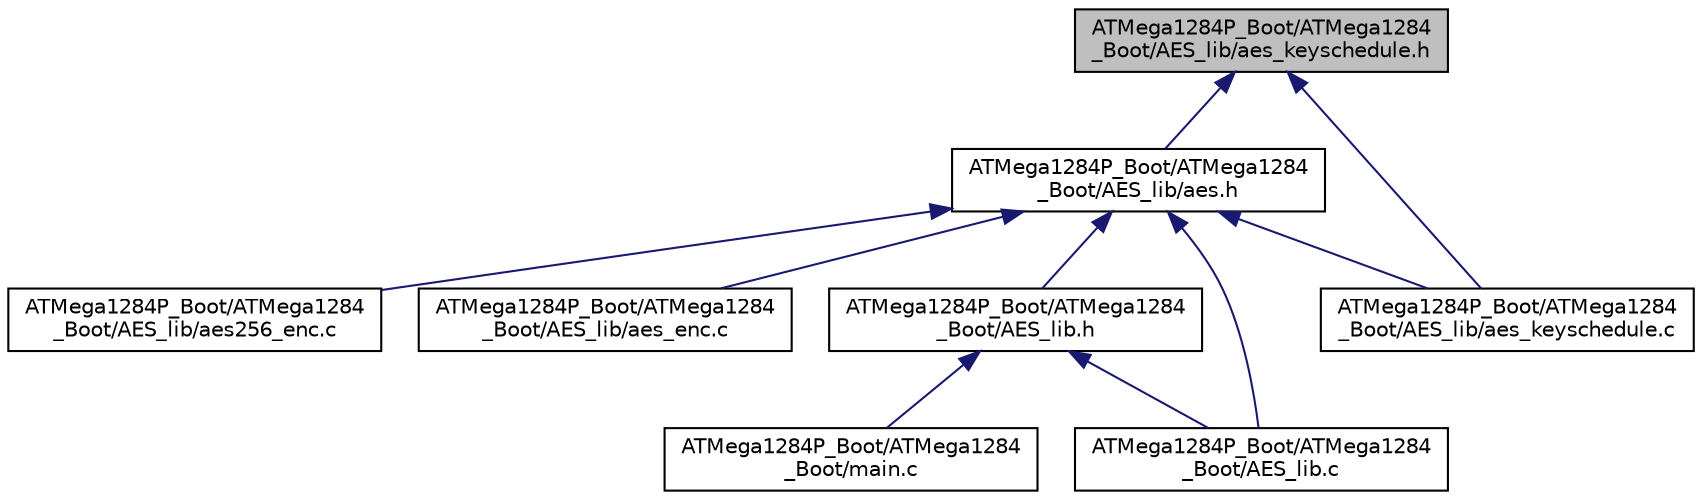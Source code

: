 digraph "ATMega1284P_Boot/ATMega1284_Boot/AES_lib/aes_keyschedule.h"
{
  edge [fontname="Helvetica",fontsize="10",labelfontname="Helvetica",labelfontsize="10"];
  node [fontname="Helvetica",fontsize="10",shape=record];
  Node3 [label="ATMega1284P_Boot/ATMega1284\l_Boot/AES_lib/aes_keyschedule.h",height=0.2,width=0.4,color="black", fillcolor="grey75", style="filled", fontcolor="black"];
  Node3 -> Node4 [dir="back",color="midnightblue",fontsize="10",style="solid"];
  Node4 [label="ATMega1284P_Boot/ATMega1284\l_Boot/AES_lib/aes.h",height=0.2,width=0.4,color="black", fillcolor="white", style="filled",URL="$_a_t_mega1284_p___boot_2_a_t_mega1284___boot_2_a_e_s__lib_2aes_8h.html"];
  Node4 -> Node5 [dir="back",color="midnightblue",fontsize="10",style="solid"];
  Node5 [label="ATMega1284P_Boot/ATMega1284\l_Boot/AES_lib/aes256_enc.c",height=0.2,width=0.4,color="black", fillcolor="white", style="filled",URL="$_a_t_mega1284_p___boot_2_a_t_mega1284___boot_2_a_e_s__lib_2aes256__enc_8c.html"];
  Node4 -> Node6 [dir="back",color="midnightblue",fontsize="10",style="solid"];
  Node6 [label="ATMega1284P_Boot/ATMega1284\l_Boot/AES_lib/aes_enc.c",height=0.2,width=0.4,color="black", fillcolor="white", style="filled",URL="$_a_t_mega1284_p___boot_2_a_t_mega1284___boot_2_a_e_s__lib_2aes__enc_8c.html"];
  Node4 -> Node7 [dir="back",color="midnightblue",fontsize="10",style="solid"];
  Node7 [label="ATMega1284P_Boot/ATMega1284\l_Boot/AES_lib/aes_keyschedule.c",height=0.2,width=0.4,color="black", fillcolor="white", style="filled",URL="$_a_t_mega1284_p___boot_2_a_t_mega1284___boot_2_a_e_s__lib_2aes__keyschedule_8c.html"];
  Node4 -> Node8 [dir="back",color="midnightblue",fontsize="10",style="solid"];
  Node8 [label="ATMega1284P_Boot/ATMega1284\l_Boot/AES_lib.h",height=0.2,width=0.4,color="black", fillcolor="white", style="filled",URL="$_a_t_mega1284_p___boot_2_a_t_mega1284___boot_2_a_e_s__lib_8h.html"];
  Node8 -> Node9 [dir="back",color="midnightblue",fontsize="10",style="solid"];
  Node9 [label="ATMega1284P_Boot/ATMega1284\l_Boot/AES_lib.c",height=0.2,width=0.4,color="black", fillcolor="white", style="filled",URL="$_a_t_mega1284_p___boot_2_a_t_mega1284___boot_2_a_e_s__lib_8c.html"];
  Node8 -> Node10 [dir="back",color="midnightblue",fontsize="10",style="solid"];
  Node10 [label="ATMega1284P_Boot/ATMega1284\l_Boot/main.c",height=0.2,width=0.4,color="black", fillcolor="white", style="filled",URL="$_a_t_mega1284_p___boot_2_a_t_mega1284___boot_2main_8c.html"];
  Node4 -> Node9 [dir="back",color="midnightblue",fontsize="10",style="solid"];
  Node3 -> Node7 [dir="back",color="midnightblue",fontsize="10",style="solid"];
}
